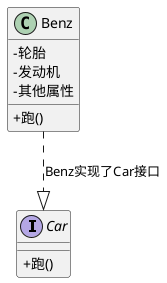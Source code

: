@startuml
skinparam classAttributeIconSize 0
interface Car{
    +跑()
}

class Benz{
    -轮胎
    -发动机
    -其他属性
    +跑()
}

Benz ..|> Car : Benz实现了Car接口
@enduml